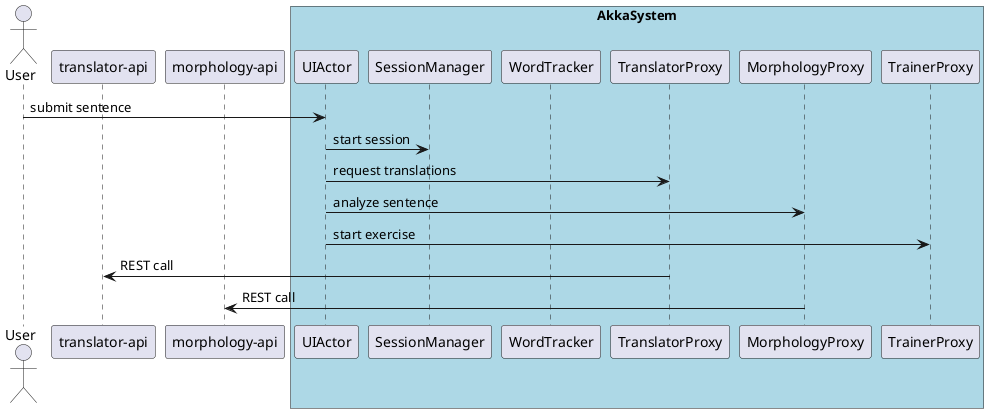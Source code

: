 @startuml
actor User
participant "UIActor" as UI
participant "SessionManager" as SM
participant "WordTracker" as WT
participant "TranslatorProxy" as TP
participant "MorphologyProxy" as MP
participant "TrainerProxy" as TRP
participant "translator-api" as TA
participant "morphology-api" as MA

box "AkkaSystem" #LightBlue
participant UI
participant SM
participant WT
participant TP
participant MP
participant TRP
end box

User -> UI : submit sentence
UI -> SM : start session
UI -> TP : request translations
UI -> MP : analyze sentence
UI -> TRP : start exercise

TP -> TA : REST call
MP -> MA : REST call
@enduml
